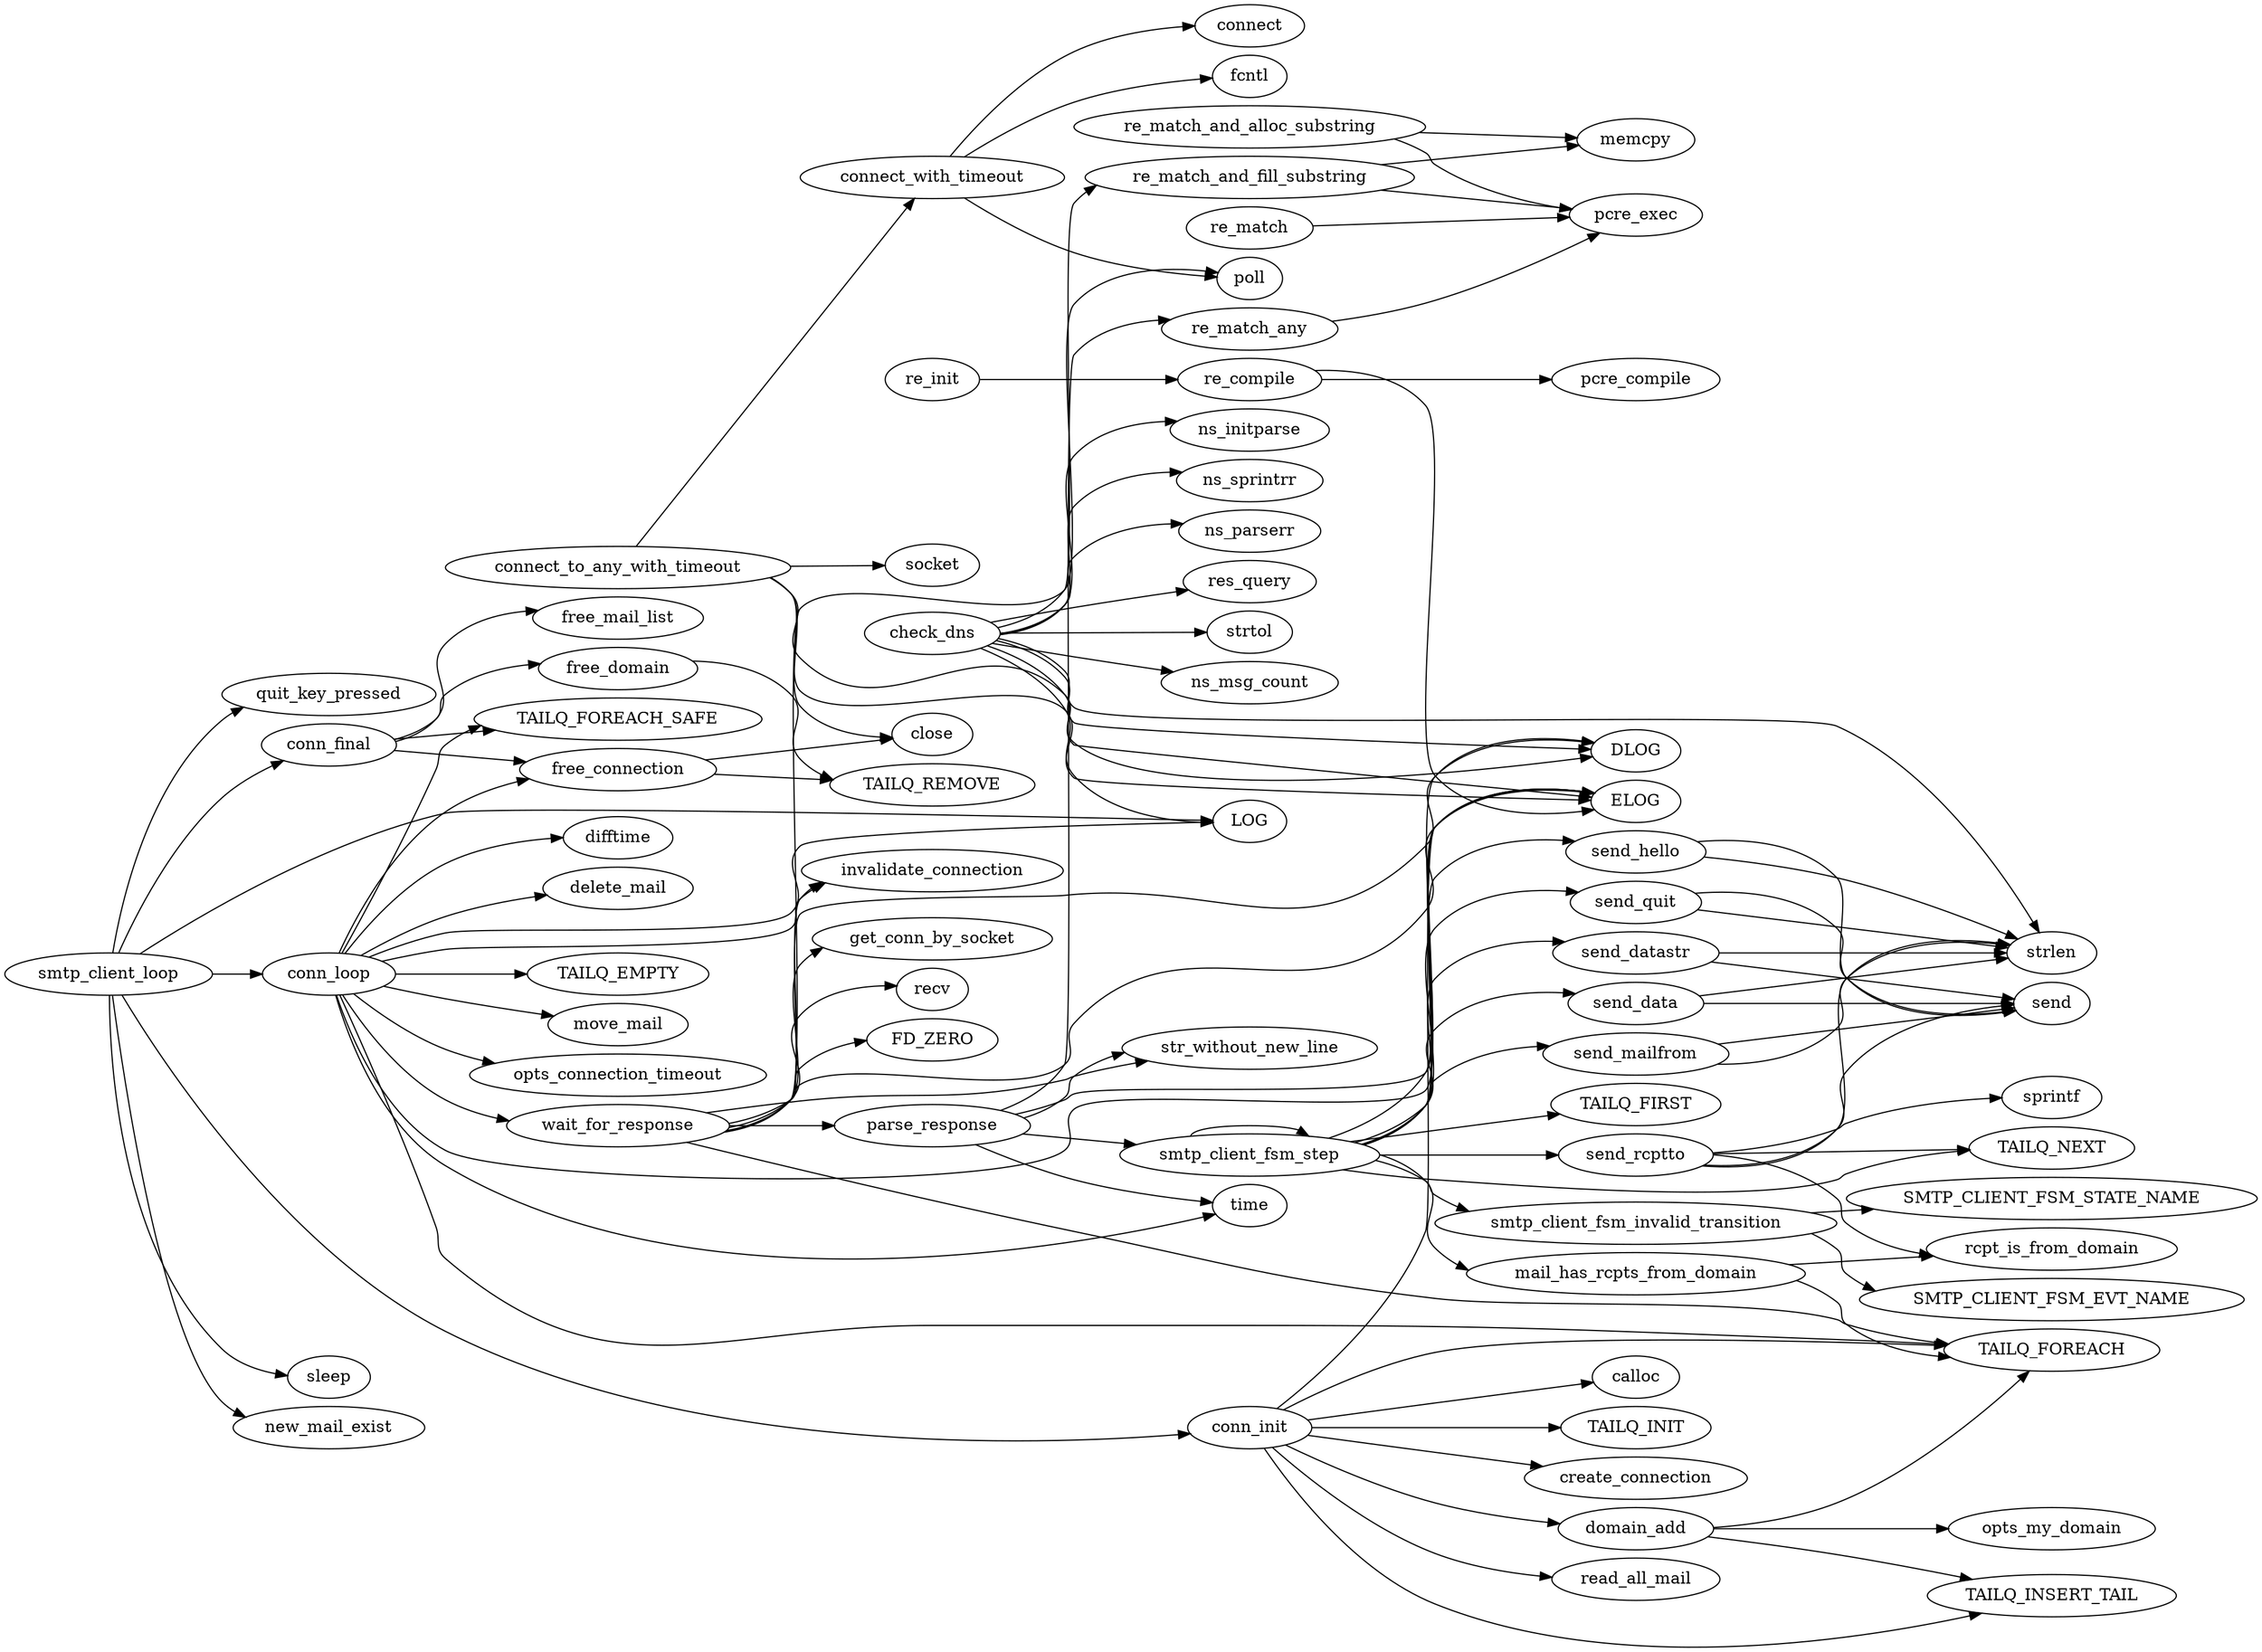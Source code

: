 digraph map {
rankdir=LR;
ranksep=0.1; nodesep=0.1; defaultdist = 0.1; len = 0.1;
smtp_client_fsm_step->TAILQ_FIRST;
re_match_and_fill_substring->pcre_exec;
re_compile->pcre_compile;
smtp_client_loop->quit_key_pressed;
wait_for_response->parse_response;
smtp_client_fsm_invalid_transition->SMTP_CLIENT_FSM_EVT_NAME;
smtp_client_fsm_step->ELOG;
conn_final->free_connection;
check_dns->ns_initparse;
smtp_client_fsm_step->send_data;
smtp_client_loop->LOG;
send_hello->strlen;
conn_loop->free_connection;
send_mailfrom->send;
connect_to_any_with_timeout->DLOG;
mail_has_rcpts_from_domain->TAILQ_FOREACH;
conn_init->read_all_mail;
connect_with_timeout->connect;
conn_init->ELOG;
parse_response->str_without_new_line;
conn_loop->TAILQ_FOREACH_SAFE;
connect_to_any_with_timeout->connect_with_timeout;
conn_loop->difftime;
conn_loop->delete_mail;
wait_for_response->get_conn_by_socket;
check_dns->ns_sprintrr;
check_dns->ELOG;
re_match->pcre_exec;
re_match_and_alloc_substring->pcre_exec;
send_data->strlen;
smtp_client_fsm_step->send_mailfrom;
check_dns->ns_parserr;
send_rcptto->sprintf;
smtp_client_loop->conn_loop;
conn_loop->TAILQ_FOREACH;
connect_to_any_with_timeout->socket;
send_hello->send;
send_mailfrom->strlen;
send_quit->send;
wait_for_response->recv;
smtp_client_loop->conn_final;
wait_for_response->invalidate_connection;
conn_loop->wait_for_response;
conn_final->TAILQ_FOREACH_SAFE;
mail_has_rcpts_from_domain->rcpt_is_from_domain;
connect_to_any_with_timeout->ELOG;
smtp_client_fsm_invalid_transition->SMTP_CLIENT_FSM_STATE_NAME;
free_connection->close;
conn_final->free_mail_list;
parse_response->time;
conn_loop->TAILQ_EMPTY;
wait_for_response->str_without_new_line;
domain_add->opts_my_domain;
send_rcptto->send;
smtp_client_fsm_step->TAILQ_NEXT;
send_rcptto->strlen;
smtp_client_fsm_step->mail_has_rcpts_from_domain;
domain_add->TAILQ_FOREACH;
wait_for_response->DLOG;
free_domain->TAILQ_REMOVE;
conn_init->calloc;
re_match_and_fill_substring->memcpy;
smtp_client_fsm_step->send_datastr;
send_data->send;
conn_init->TAILQ_FOREACH;
check_dns->strlen;
conn_init->TAILQ_INIT;
check_dns->res_query;
conn_loop->time;
smtp_client_fsm_step->send_quit;
wait_for_response->FD_ZERO;
send_datastr->strlen;
check_dns->re_match_and_fill_substring;
check_dns->strtol;
send_datastr->send;
wait_for_response->poll;
conn_loop->ELOG;
re_compile->ELOG;
connect_to_any_with_timeout->close;
re_init->re_compile;
check_dns->ns_msg_count;
parse_response->smtp_client_fsm_step;
parse_response->ELOG;
free_connection->TAILQ_REMOVE;
conn_init->create_connection;
conn_loop->invalidate_connection;
smtp_client_fsm_step->send_rcptto;
domain_add->TAILQ_INSERT_TAIL;
smtp_client_loop->conn_init;
connect_with_timeout->fcntl;
parse_response->re_match_any;
send_rcptto->rcpt_is_from_domain;
conn_init->TAILQ_INSERT_TAIL;
conn_init->domain_add;
conn_final->free_domain;
wait_for_response->TAILQ_FOREACH;
check_dns->LOG;
re_match_and_alloc_substring->memcpy;
smtp_client_loop->sleep;
smtp_client_fsm_step->DLOG;
smtp_client_fsm_step->smtp_client_fsm_invalid_transition;
smtp_client_fsm_step->smtp_client_fsm_step;
send_quit->strlen;
wait_for_response->ELOG;
conn_loop->LOG;
re_match_any->pcre_exec;
smtp_client_loop->new_mail_exist;
conn_loop->move_mail;
check_dns->DLOG;
send_rcptto->TAILQ_NEXT;
connect_with_timeout->poll;
conn_loop->opts_connection_timeout;
smtp_client_fsm_step->send_hello;
}
